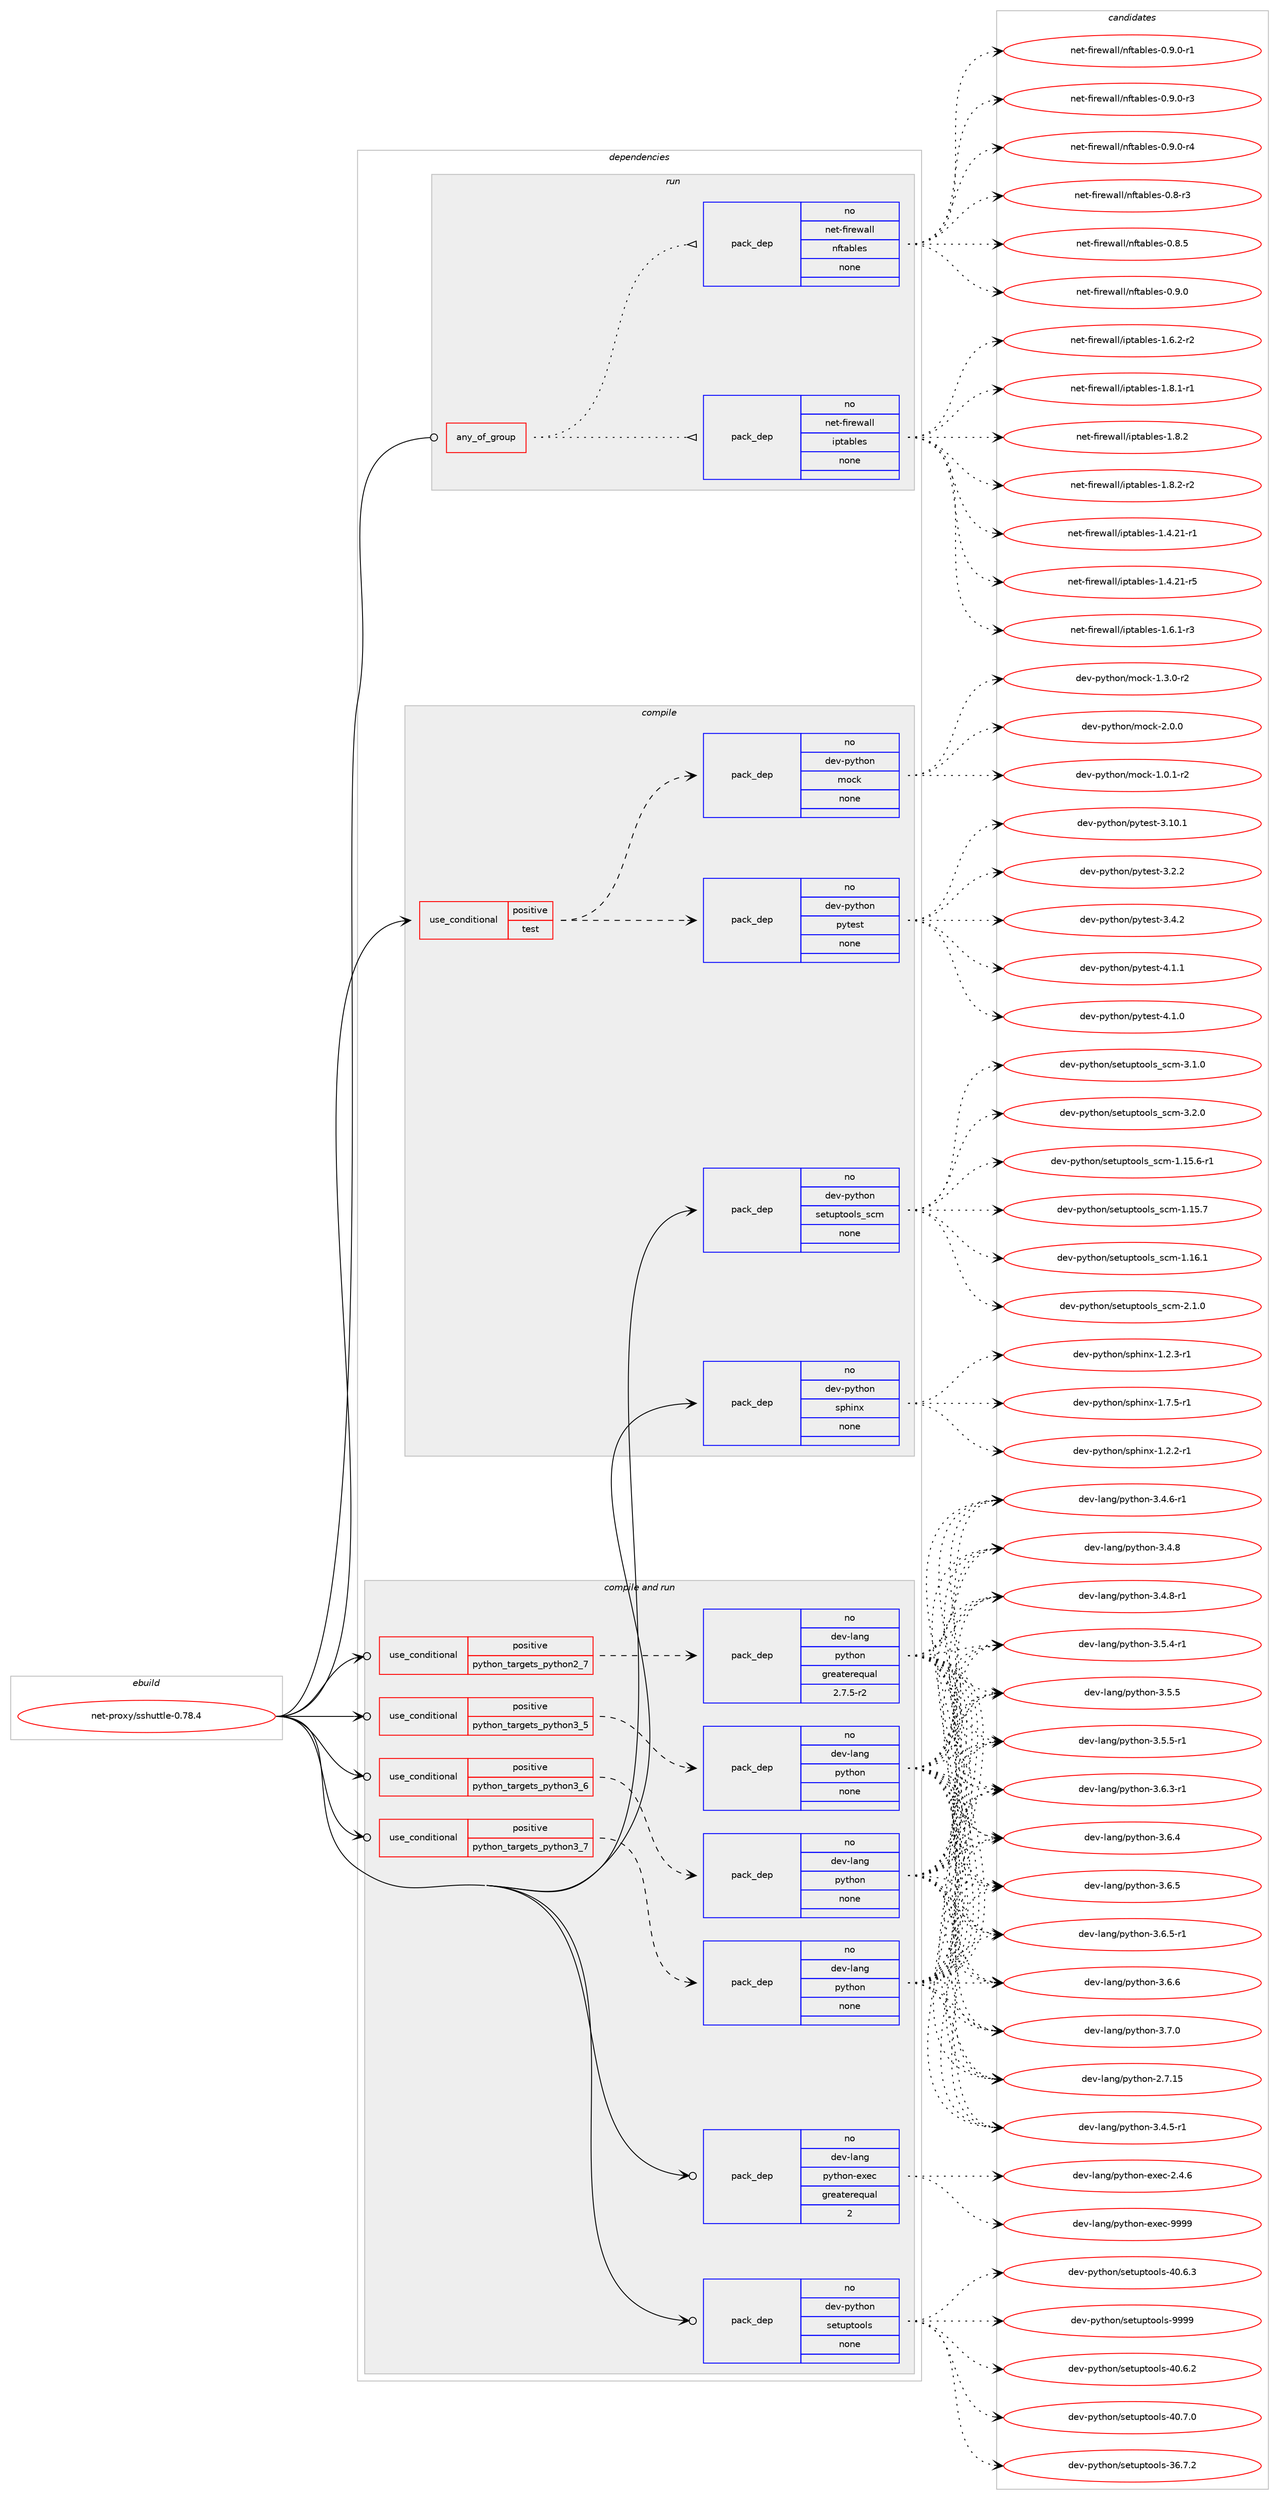 digraph prolog {

# *************
# Graph options
# *************

newrank=true;
concentrate=true;
compound=true;
graph [rankdir=LR,fontname=Helvetica,fontsize=10,ranksep=1.5];#, ranksep=2.5, nodesep=0.2];
edge  [arrowhead=vee];
node  [fontname=Helvetica,fontsize=10];

# **********
# The ebuild
# **********

subgraph cluster_leftcol {
color=gray;
rank=same;
label=<<i>ebuild</i>>;
id [label="net-proxy/sshuttle-0.78.4", color=red, width=4, href="../net-proxy/sshuttle-0.78.4.svg"];
}

# ****************
# The dependencies
# ****************

subgraph cluster_midcol {
color=gray;
label=<<i>dependencies</i>>;
subgraph cluster_compile {
fillcolor="#eeeeee";
style=filled;
label=<<i>compile</i>>;
subgraph cond836 {
dependency4685 [label=<<TABLE BORDER="0" CELLBORDER="1" CELLSPACING="0" CELLPADDING="4"><TR><TD ROWSPAN="3" CELLPADDING="10">use_conditional</TD></TR><TR><TD>positive</TD></TR><TR><TD>test</TD></TR></TABLE>>, shape=none, color=red];
subgraph pack3722 {
dependency4686 [label=<<TABLE BORDER="0" CELLBORDER="1" CELLSPACING="0" CELLPADDING="4" WIDTH="220"><TR><TD ROWSPAN="6" CELLPADDING="30">pack_dep</TD></TR><TR><TD WIDTH="110">no</TD></TR><TR><TD>dev-python</TD></TR><TR><TD>pytest</TD></TR><TR><TD>none</TD></TR><TR><TD></TD></TR></TABLE>>, shape=none, color=blue];
}
dependency4685:e -> dependency4686:w [weight=20,style="dashed",arrowhead="vee"];
subgraph pack3723 {
dependency4687 [label=<<TABLE BORDER="0" CELLBORDER="1" CELLSPACING="0" CELLPADDING="4" WIDTH="220"><TR><TD ROWSPAN="6" CELLPADDING="30">pack_dep</TD></TR><TR><TD WIDTH="110">no</TD></TR><TR><TD>dev-python</TD></TR><TR><TD>mock</TD></TR><TR><TD>none</TD></TR><TR><TD></TD></TR></TABLE>>, shape=none, color=blue];
}
dependency4685:e -> dependency4687:w [weight=20,style="dashed",arrowhead="vee"];
}
id:e -> dependency4685:w [weight=20,style="solid",arrowhead="vee"];
subgraph pack3724 {
dependency4688 [label=<<TABLE BORDER="0" CELLBORDER="1" CELLSPACING="0" CELLPADDING="4" WIDTH="220"><TR><TD ROWSPAN="6" CELLPADDING="30">pack_dep</TD></TR><TR><TD WIDTH="110">no</TD></TR><TR><TD>dev-python</TD></TR><TR><TD>setuptools_scm</TD></TR><TR><TD>none</TD></TR><TR><TD></TD></TR></TABLE>>, shape=none, color=blue];
}
id:e -> dependency4688:w [weight=20,style="solid",arrowhead="vee"];
subgraph pack3725 {
dependency4689 [label=<<TABLE BORDER="0" CELLBORDER="1" CELLSPACING="0" CELLPADDING="4" WIDTH="220"><TR><TD ROWSPAN="6" CELLPADDING="30">pack_dep</TD></TR><TR><TD WIDTH="110">no</TD></TR><TR><TD>dev-python</TD></TR><TR><TD>sphinx</TD></TR><TR><TD>none</TD></TR><TR><TD></TD></TR></TABLE>>, shape=none, color=blue];
}
id:e -> dependency4689:w [weight=20,style="solid",arrowhead="vee"];
}
subgraph cluster_compileandrun {
fillcolor="#eeeeee";
style=filled;
label=<<i>compile and run</i>>;
subgraph cond837 {
dependency4690 [label=<<TABLE BORDER="0" CELLBORDER="1" CELLSPACING="0" CELLPADDING="4"><TR><TD ROWSPAN="3" CELLPADDING="10">use_conditional</TD></TR><TR><TD>positive</TD></TR><TR><TD>python_targets_python2_7</TD></TR></TABLE>>, shape=none, color=red];
subgraph pack3726 {
dependency4691 [label=<<TABLE BORDER="0" CELLBORDER="1" CELLSPACING="0" CELLPADDING="4" WIDTH="220"><TR><TD ROWSPAN="6" CELLPADDING="30">pack_dep</TD></TR><TR><TD WIDTH="110">no</TD></TR><TR><TD>dev-lang</TD></TR><TR><TD>python</TD></TR><TR><TD>greaterequal</TD></TR><TR><TD>2.7.5-r2</TD></TR></TABLE>>, shape=none, color=blue];
}
dependency4690:e -> dependency4691:w [weight=20,style="dashed",arrowhead="vee"];
}
id:e -> dependency4690:w [weight=20,style="solid",arrowhead="odotvee"];
subgraph cond838 {
dependency4692 [label=<<TABLE BORDER="0" CELLBORDER="1" CELLSPACING="0" CELLPADDING="4"><TR><TD ROWSPAN="3" CELLPADDING="10">use_conditional</TD></TR><TR><TD>positive</TD></TR><TR><TD>python_targets_python3_5</TD></TR></TABLE>>, shape=none, color=red];
subgraph pack3727 {
dependency4693 [label=<<TABLE BORDER="0" CELLBORDER="1" CELLSPACING="0" CELLPADDING="4" WIDTH="220"><TR><TD ROWSPAN="6" CELLPADDING="30">pack_dep</TD></TR><TR><TD WIDTH="110">no</TD></TR><TR><TD>dev-lang</TD></TR><TR><TD>python</TD></TR><TR><TD>none</TD></TR><TR><TD></TD></TR></TABLE>>, shape=none, color=blue];
}
dependency4692:e -> dependency4693:w [weight=20,style="dashed",arrowhead="vee"];
}
id:e -> dependency4692:w [weight=20,style="solid",arrowhead="odotvee"];
subgraph cond839 {
dependency4694 [label=<<TABLE BORDER="0" CELLBORDER="1" CELLSPACING="0" CELLPADDING="4"><TR><TD ROWSPAN="3" CELLPADDING="10">use_conditional</TD></TR><TR><TD>positive</TD></TR><TR><TD>python_targets_python3_6</TD></TR></TABLE>>, shape=none, color=red];
subgraph pack3728 {
dependency4695 [label=<<TABLE BORDER="0" CELLBORDER="1" CELLSPACING="0" CELLPADDING="4" WIDTH="220"><TR><TD ROWSPAN="6" CELLPADDING="30">pack_dep</TD></TR><TR><TD WIDTH="110">no</TD></TR><TR><TD>dev-lang</TD></TR><TR><TD>python</TD></TR><TR><TD>none</TD></TR><TR><TD></TD></TR></TABLE>>, shape=none, color=blue];
}
dependency4694:e -> dependency4695:w [weight=20,style="dashed",arrowhead="vee"];
}
id:e -> dependency4694:w [weight=20,style="solid",arrowhead="odotvee"];
subgraph cond840 {
dependency4696 [label=<<TABLE BORDER="0" CELLBORDER="1" CELLSPACING="0" CELLPADDING="4"><TR><TD ROWSPAN="3" CELLPADDING="10">use_conditional</TD></TR><TR><TD>positive</TD></TR><TR><TD>python_targets_python3_7</TD></TR></TABLE>>, shape=none, color=red];
subgraph pack3729 {
dependency4697 [label=<<TABLE BORDER="0" CELLBORDER="1" CELLSPACING="0" CELLPADDING="4" WIDTH="220"><TR><TD ROWSPAN="6" CELLPADDING="30">pack_dep</TD></TR><TR><TD WIDTH="110">no</TD></TR><TR><TD>dev-lang</TD></TR><TR><TD>python</TD></TR><TR><TD>none</TD></TR><TR><TD></TD></TR></TABLE>>, shape=none, color=blue];
}
dependency4696:e -> dependency4697:w [weight=20,style="dashed",arrowhead="vee"];
}
id:e -> dependency4696:w [weight=20,style="solid",arrowhead="odotvee"];
subgraph pack3730 {
dependency4698 [label=<<TABLE BORDER="0" CELLBORDER="1" CELLSPACING="0" CELLPADDING="4" WIDTH="220"><TR><TD ROWSPAN="6" CELLPADDING="30">pack_dep</TD></TR><TR><TD WIDTH="110">no</TD></TR><TR><TD>dev-lang</TD></TR><TR><TD>python-exec</TD></TR><TR><TD>greaterequal</TD></TR><TR><TD>2</TD></TR></TABLE>>, shape=none, color=blue];
}
id:e -> dependency4698:w [weight=20,style="solid",arrowhead="odotvee"];
subgraph pack3731 {
dependency4699 [label=<<TABLE BORDER="0" CELLBORDER="1" CELLSPACING="0" CELLPADDING="4" WIDTH="220"><TR><TD ROWSPAN="6" CELLPADDING="30">pack_dep</TD></TR><TR><TD WIDTH="110">no</TD></TR><TR><TD>dev-python</TD></TR><TR><TD>setuptools</TD></TR><TR><TD>none</TD></TR><TR><TD></TD></TR></TABLE>>, shape=none, color=blue];
}
id:e -> dependency4699:w [weight=20,style="solid",arrowhead="odotvee"];
}
subgraph cluster_run {
fillcolor="#eeeeee";
style=filled;
label=<<i>run</i>>;
subgraph any126 {
dependency4700 [label=<<TABLE BORDER="0" CELLBORDER="1" CELLSPACING="0" CELLPADDING="4"><TR><TD CELLPADDING="10">any_of_group</TD></TR></TABLE>>, shape=none, color=red];subgraph pack3732 {
dependency4701 [label=<<TABLE BORDER="0" CELLBORDER="1" CELLSPACING="0" CELLPADDING="4" WIDTH="220"><TR><TD ROWSPAN="6" CELLPADDING="30">pack_dep</TD></TR><TR><TD WIDTH="110">no</TD></TR><TR><TD>net-firewall</TD></TR><TR><TD>iptables</TD></TR><TR><TD>none</TD></TR><TR><TD></TD></TR></TABLE>>, shape=none, color=blue];
}
dependency4700:e -> dependency4701:w [weight=20,style="dotted",arrowhead="oinv"];
subgraph pack3733 {
dependency4702 [label=<<TABLE BORDER="0" CELLBORDER="1" CELLSPACING="0" CELLPADDING="4" WIDTH="220"><TR><TD ROWSPAN="6" CELLPADDING="30">pack_dep</TD></TR><TR><TD WIDTH="110">no</TD></TR><TR><TD>net-firewall</TD></TR><TR><TD>nftables</TD></TR><TR><TD>none</TD></TR><TR><TD></TD></TR></TABLE>>, shape=none, color=blue];
}
dependency4700:e -> dependency4702:w [weight=20,style="dotted",arrowhead="oinv"];
}
id:e -> dependency4700:w [weight=20,style="solid",arrowhead="odot"];
}
}

# **************
# The candidates
# **************

subgraph cluster_choices {
rank=same;
color=gray;
label=<<i>candidates</i>>;

subgraph choice3722 {
color=black;
nodesep=1;
choice1001011184511212111610411111047112121116101115116455246494648 [label="dev-python/pytest-4.1.0", color=red, width=4,href="../dev-python/pytest-4.1.0.svg"];
choice100101118451121211161041111104711212111610111511645514649484649 [label="dev-python/pytest-3.10.1", color=red, width=4,href="../dev-python/pytest-3.10.1.svg"];
choice1001011184511212111610411111047112121116101115116455146504650 [label="dev-python/pytest-3.2.2", color=red, width=4,href="../dev-python/pytest-3.2.2.svg"];
choice1001011184511212111610411111047112121116101115116455146524650 [label="dev-python/pytest-3.4.2", color=red, width=4,href="../dev-python/pytest-3.4.2.svg"];
choice1001011184511212111610411111047112121116101115116455246494649 [label="dev-python/pytest-4.1.1", color=red, width=4,href="../dev-python/pytest-4.1.1.svg"];
dependency4686:e -> choice1001011184511212111610411111047112121116101115116455246494648:w [style=dotted,weight="100"];
dependency4686:e -> choice100101118451121211161041111104711212111610111511645514649484649:w [style=dotted,weight="100"];
dependency4686:e -> choice1001011184511212111610411111047112121116101115116455146504650:w [style=dotted,weight="100"];
dependency4686:e -> choice1001011184511212111610411111047112121116101115116455146524650:w [style=dotted,weight="100"];
dependency4686:e -> choice1001011184511212111610411111047112121116101115116455246494649:w [style=dotted,weight="100"];
}
subgraph choice3723 {
color=black;
nodesep=1;
choice1001011184511212111610411111047109111991074549464846494511450 [label="dev-python/mock-1.0.1-r2", color=red, width=4,href="../dev-python/mock-1.0.1-r2.svg"];
choice1001011184511212111610411111047109111991074549465146484511450 [label="dev-python/mock-1.3.0-r2", color=red, width=4,href="../dev-python/mock-1.3.0-r2.svg"];
choice100101118451121211161041111104710911199107455046484648 [label="dev-python/mock-2.0.0", color=red, width=4,href="../dev-python/mock-2.0.0.svg"];
dependency4687:e -> choice1001011184511212111610411111047109111991074549464846494511450:w [style=dotted,weight="100"];
dependency4687:e -> choice1001011184511212111610411111047109111991074549465146484511450:w [style=dotted,weight="100"];
dependency4687:e -> choice100101118451121211161041111104710911199107455046484648:w [style=dotted,weight="100"];
}
subgraph choice3724 {
color=black;
nodesep=1;
choice10010111845112121116104111110471151011161171121161111111081159511599109454946495346544511449 [label="dev-python/setuptools_scm-1.15.6-r1", color=red, width=4,href="../dev-python/setuptools_scm-1.15.6-r1.svg"];
choice1001011184511212111610411111047115101116117112116111111108115951159910945494649534655 [label="dev-python/setuptools_scm-1.15.7", color=red, width=4,href="../dev-python/setuptools_scm-1.15.7.svg"];
choice1001011184511212111610411111047115101116117112116111111108115951159910945494649544649 [label="dev-python/setuptools_scm-1.16.1", color=red, width=4,href="../dev-python/setuptools_scm-1.16.1.svg"];
choice10010111845112121116104111110471151011161171121161111111081159511599109455046494648 [label="dev-python/setuptools_scm-2.1.0", color=red, width=4,href="../dev-python/setuptools_scm-2.1.0.svg"];
choice10010111845112121116104111110471151011161171121161111111081159511599109455146494648 [label="dev-python/setuptools_scm-3.1.0", color=red, width=4,href="../dev-python/setuptools_scm-3.1.0.svg"];
choice10010111845112121116104111110471151011161171121161111111081159511599109455146504648 [label="dev-python/setuptools_scm-3.2.0", color=red, width=4,href="../dev-python/setuptools_scm-3.2.0.svg"];
dependency4688:e -> choice10010111845112121116104111110471151011161171121161111111081159511599109454946495346544511449:w [style=dotted,weight="100"];
dependency4688:e -> choice1001011184511212111610411111047115101116117112116111111108115951159910945494649534655:w [style=dotted,weight="100"];
dependency4688:e -> choice1001011184511212111610411111047115101116117112116111111108115951159910945494649544649:w [style=dotted,weight="100"];
dependency4688:e -> choice10010111845112121116104111110471151011161171121161111111081159511599109455046494648:w [style=dotted,weight="100"];
dependency4688:e -> choice10010111845112121116104111110471151011161171121161111111081159511599109455146494648:w [style=dotted,weight="100"];
dependency4688:e -> choice10010111845112121116104111110471151011161171121161111111081159511599109455146504648:w [style=dotted,weight="100"];
}
subgraph choice3725 {
color=black;
nodesep=1;
choice10010111845112121116104111110471151121041051101204549465046504511449 [label="dev-python/sphinx-1.2.2-r1", color=red, width=4,href="../dev-python/sphinx-1.2.2-r1.svg"];
choice10010111845112121116104111110471151121041051101204549465046514511449 [label="dev-python/sphinx-1.2.3-r1", color=red, width=4,href="../dev-python/sphinx-1.2.3-r1.svg"];
choice10010111845112121116104111110471151121041051101204549465546534511449 [label="dev-python/sphinx-1.7.5-r1", color=red, width=4,href="../dev-python/sphinx-1.7.5-r1.svg"];
dependency4689:e -> choice10010111845112121116104111110471151121041051101204549465046504511449:w [style=dotted,weight="100"];
dependency4689:e -> choice10010111845112121116104111110471151121041051101204549465046514511449:w [style=dotted,weight="100"];
dependency4689:e -> choice10010111845112121116104111110471151121041051101204549465546534511449:w [style=dotted,weight="100"];
}
subgraph choice3726 {
color=black;
nodesep=1;
choice10010111845108971101034711212111610411111045504655464953 [label="dev-lang/python-2.7.15", color=red, width=4,href="../dev-lang/python-2.7.15.svg"];
choice1001011184510897110103471121211161041111104551465246534511449 [label="dev-lang/python-3.4.5-r1", color=red, width=4,href="../dev-lang/python-3.4.5-r1.svg"];
choice1001011184510897110103471121211161041111104551465246544511449 [label="dev-lang/python-3.4.6-r1", color=red, width=4,href="../dev-lang/python-3.4.6-r1.svg"];
choice100101118451089711010347112121116104111110455146524656 [label="dev-lang/python-3.4.8", color=red, width=4,href="../dev-lang/python-3.4.8.svg"];
choice1001011184510897110103471121211161041111104551465246564511449 [label="dev-lang/python-3.4.8-r1", color=red, width=4,href="../dev-lang/python-3.4.8-r1.svg"];
choice1001011184510897110103471121211161041111104551465346524511449 [label="dev-lang/python-3.5.4-r1", color=red, width=4,href="../dev-lang/python-3.5.4-r1.svg"];
choice100101118451089711010347112121116104111110455146534653 [label="dev-lang/python-3.5.5", color=red, width=4,href="../dev-lang/python-3.5.5.svg"];
choice1001011184510897110103471121211161041111104551465346534511449 [label="dev-lang/python-3.5.5-r1", color=red, width=4,href="../dev-lang/python-3.5.5-r1.svg"];
choice1001011184510897110103471121211161041111104551465446514511449 [label="dev-lang/python-3.6.3-r1", color=red, width=4,href="../dev-lang/python-3.6.3-r1.svg"];
choice100101118451089711010347112121116104111110455146544652 [label="dev-lang/python-3.6.4", color=red, width=4,href="../dev-lang/python-3.6.4.svg"];
choice100101118451089711010347112121116104111110455146544653 [label="dev-lang/python-3.6.5", color=red, width=4,href="../dev-lang/python-3.6.5.svg"];
choice1001011184510897110103471121211161041111104551465446534511449 [label="dev-lang/python-3.6.5-r1", color=red, width=4,href="../dev-lang/python-3.6.5-r1.svg"];
choice100101118451089711010347112121116104111110455146544654 [label="dev-lang/python-3.6.6", color=red, width=4,href="../dev-lang/python-3.6.6.svg"];
choice100101118451089711010347112121116104111110455146554648 [label="dev-lang/python-3.7.0", color=red, width=4,href="../dev-lang/python-3.7.0.svg"];
dependency4691:e -> choice10010111845108971101034711212111610411111045504655464953:w [style=dotted,weight="100"];
dependency4691:e -> choice1001011184510897110103471121211161041111104551465246534511449:w [style=dotted,weight="100"];
dependency4691:e -> choice1001011184510897110103471121211161041111104551465246544511449:w [style=dotted,weight="100"];
dependency4691:e -> choice100101118451089711010347112121116104111110455146524656:w [style=dotted,weight="100"];
dependency4691:e -> choice1001011184510897110103471121211161041111104551465246564511449:w [style=dotted,weight="100"];
dependency4691:e -> choice1001011184510897110103471121211161041111104551465346524511449:w [style=dotted,weight="100"];
dependency4691:e -> choice100101118451089711010347112121116104111110455146534653:w [style=dotted,weight="100"];
dependency4691:e -> choice1001011184510897110103471121211161041111104551465346534511449:w [style=dotted,weight="100"];
dependency4691:e -> choice1001011184510897110103471121211161041111104551465446514511449:w [style=dotted,weight="100"];
dependency4691:e -> choice100101118451089711010347112121116104111110455146544652:w [style=dotted,weight="100"];
dependency4691:e -> choice100101118451089711010347112121116104111110455146544653:w [style=dotted,weight="100"];
dependency4691:e -> choice1001011184510897110103471121211161041111104551465446534511449:w [style=dotted,weight="100"];
dependency4691:e -> choice100101118451089711010347112121116104111110455146544654:w [style=dotted,weight="100"];
dependency4691:e -> choice100101118451089711010347112121116104111110455146554648:w [style=dotted,weight="100"];
}
subgraph choice3727 {
color=black;
nodesep=1;
choice10010111845108971101034711212111610411111045504655464953 [label="dev-lang/python-2.7.15", color=red, width=4,href="../dev-lang/python-2.7.15.svg"];
choice1001011184510897110103471121211161041111104551465246534511449 [label="dev-lang/python-3.4.5-r1", color=red, width=4,href="../dev-lang/python-3.4.5-r1.svg"];
choice1001011184510897110103471121211161041111104551465246544511449 [label="dev-lang/python-3.4.6-r1", color=red, width=4,href="../dev-lang/python-3.4.6-r1.svg"];
choice100101118451089711010347112121116104111110455146524656 [label="dev-lang/python-3.4.8", color=red, width=4,href="../dev-lang/python-3.4.8.svg"];
choice1001011184510897110103471121211161041111104551465246564511449 [label="dev-lang/python-3.4.8-r1", color=red, width=4,href="../dev-lang/python-3.4.8-r1.svg"];
choice1001011184510897110103471121211161041111104551465346524511449 [label="dev-lang/python-3.5.4-r1", color=red, width=4,href="../dev-lang/python-3.5.4-r1.svg"];
choice100101118451089711010347112121116104111110455146534653 [label="dev-lang/python-3.5.5", color=red, width=4,href="../dev-lang/python-3.5.5.svg"];
choice1001011184510897110103471121211161041111104551465346534511449 [label="dev-lang/python-3.5.5-r1", color=red, width=4,href="../dev-lang/python-3.5.5-r1.svg"];
choice1001011184510897110103471121211161041111104551465446514511449 [label="dev-lang/python-3.6.3-r1", color=red, width=4,href="../dev-lang/python-3.6.3-r1.svg"];
choice100101118451089711010347112121116104111110455146544652 [label="dev-lang/python-3.6.4", color=red, width=4,href="../dev-lang/python-3.6.4.svg"];
choice100101118451089711010347112121116104111110455146544653 [label="dev-lang/python-3.6.5", color=red, width=4,href="../dev-lang/python-3.6.5.svg"];
choice1001011184510897110103471121211161041111104551465446534511449 [label="dev-lang/python-3.6.5-r1", color=red, width=4,href="../dev-lang/python-3.6.5-r1.svg"];
choice100101118451089711010347112121116104111110455146544654 [label="dev-lang/python-3.6.6", color=red, width=4,href="../dev-lang/python-3.6.6.svg"];
choice100101118451089711010347112121116104111110455146554648 [label="dev-lang/python-3.7.0", color=red, width=4,href="../dev-lang/python-3.7.0.svg"];
dependency4693:e -> choice10010111845108971101034711212111610411111045504655464953:w [style=dotted,weight="100"];
dependency4693:e -> choice1001011184510897110103471121211161041111104551465246534511449:w [style=dotted,weight="100"];
dependency4693:e -> choice1001011184510897110103471121211161041111104551465246544511449:w [style=dotted,weight="100"];
dependency4693:e -> choice100101118451089711010347112121116104111110455146524656:w [style=dotted,weight="100"];
dependency4693:e -> choice1001011184510897110103471121211161041111104551465246564511449:w [style=dotted,weight="100"];
dependency4693:e -> choice1001011184510897110103471121211161041111104551465346524511449:w [style=dotted,weight="100"];
dependency4693:e -> choice100101118451089711010347112121116104111110455146534653:w [style=dotted,weight="100"];
dependency4693:e -> choice1001011184510897110103471121211161041111104551465346534511449:w [style=dotted,weight="100"];
dependency4693:e -> choice1001011184510897110103471121211161041111104551465446514511449:w [style=dotted,weight="100"];
dependency4693:e -> choice100101118451089711010347112121116104111110455146544652:w [style=dotted,weight="100"];
dependency4693:e -> choice100101118451089711010347112121116104111110455146544653:w [style=dotted,weight="100"];
dependency4693:e -> choice1001011184510897110103471121211161041111104551465446534511449:w [style=dotted,weight="100"];
dependency4693:e -> choice100101118451089711010347112121116104111110455146544654:w [style=dotted,weight="100"];
dependency4693:e -> choice100101118451089711010347112121116104111110455146554648:w [style=dotted,weight="100"];
}
subgraph choice3728 {
color=black;
nodesep=1;
choice10010111845108971101034711212111610411111045504655464953 [label="dev-lang/python-2.7.15", color=red, width=4,href="../dev-lang/python-2.7.15.svg"];
choice1001011184510897110103471121211161041111104551465246534511449 [label="dev-lang/python-3.4.5-r1", color=red, width=4,href="../dev-lang/python-3.4.5-r1.svg"];
choice1001011184510897110103471121211161041111104551465246544511449 [label="dev-lang/python-3.4.6-r1", color=red, width=4,href="../dev-lang/python-3.4.6-r1.svg"];
choice100101118451089711010347112121116104111110455146524656 [label="dev-lang/python-3.4.8", color=red, width=4,href="../dev-lang/python-3.4.8.svg"];
choice1001011184510897110103471121211161041111104551465246564511449 [label="dev-lang/python-3.4.8-r1", color=red, width=4,href="../dev-lang/python-3.4.8-r1.svg"];
choice1001011184510897110103471121211161041111104551465346524511449 [label="dev-lang/python-3.5.4-r1", color=red, width=4,href="../dev-lang/python-3.5.4-r1.svg"];
choice100101118451089711010347112121116104111110455146534653 [label="dev-lang/python-3.5.5", color=red, width=4,href="../dev-lang/python-3.5.5.svg"];
choice1001011184510897110103471121211161041111104551465346534511449 [label="dev-lang/python-3.5.5-r1", color=red, width=4,href="../dev-lang/python-3.5.5-r1.svg"];
choice1001011184510897110103471121211161041111104551465446514511449 [label="dev-lang/python-3.6.3-r1", color=red, width=4,href="../dev-lang/python-3.6.3-r1.svg"];
choice100101118451089711010347112121116104111110455146544652 [label="dev-lang/python-3.6.4", color=red, width=4,href="../dev-lang/python-3.6.4.svg"];
choice100101118451089711010347112121116104111110455146544653 [label="dev-lang/python-3.6.5", color=red, width=4,href="../dev-lang/python-3.6.5.svg"];
choice1001011184510897110103471121211161041111104551465446534511449 [label="dev-lang/python-3.6.5-r1", color=red, width=4,href="../dev-lang/python-3.6.5-r1.svg"];
choice100101118451089711010347112121116104111110455146544654 [label="dev-lang/python-3.6.6", color=red, width=4,href="../dev-lang/python-3.6.6.svg"];
choice100101118451089711010347112121116104111110455146554648 [label="dev-lang/python-3.7.0", color=red, width=4,href="../dev-lang/python-3.7.0.svg"];
dependency4695:e -> choice10010111845108971101034711212111610411111045504655464953:w [style=dotted,weight="100"];
dependency4695:e -> choice1001011184510897110103471121211161041111104551465246534511449:w [style=dotted,weight="100"];
dependency4695:e -> choice1001011184510897110103471121211161041111104551465246544511449:w [style=dotted,weight="100"];
dependency4695:e -> choice100101118451089711010347112121116104111110455146524656:w [style=dotted,weight="100"];
dependency4695:e -> choice1001011184510897110103471121211161041111104551465246564511449:w [style=dotted,weight="100"];
dependency4695:e -> choice1001011184510897110103471121211161041111104551465346524511449:w [style=dotted,weight="100"];
dependency4695:e -> choice100101118451089711010347112121116104111110455146534653:w [style=dotted,weight="100"];
dependency4695:e -> choice1001011184510897110103471121211161041111104551465346534511449:w [style=dotted,weight="100"];
dependency4695:e -> choice1001011184510897110103471121211161041111104551465446514511449:w [style=dotted,weight="100"];
dependency4695:e -> choice100101118451089711010347112121116104111110455146544652:w [style=dotted,weight="100"];
dependency4695:e -> choice100101118451089711010347112121116104111110455146544653:w [style=dotted,weight="100"];
dependency4695:e -> choice1001011184510897110103471121211161041111104551465446534511449:w [style=dotted,weight="100"];
dependency4695:e -> choice100101118451089711010347112121116104111110455146544654:w [style=dotted,weight="100"];
dependency4695:e -> choice100101118451089711010347112121116104111110455146554648:w [style=dotted,weight="100"];
}
subgraph choice3729 {
color=black;
nodesep=1;
choice10010111845108971101034711212111610411111045504655464953 [label="dev-lang/python-2.7.15", color=red, width=4,href="../dev-lang/python-2.7.15.svg"];
choice1001011184510897110103471121211161041111104551465246534511449 [label="dev-lang/python-3.4.5-r1", color=red, width=4,href="../dev-lang/python-3.4.5-r1.svg"];
choice1001011184510897110103471121211161041111104551465246544511449 [label="dev-lang/python-3.4.6-r1", color=red, width=4,href="../dev-lang/python-3.4.6-r1.svg"];
choice100101118451089711010347112121116104111110455146524656 [label="dev-lang/python-3.4.8", color=red, width=4,href="../dev-lang/python-3.4.8.svg"];
choice1001011184510897110103471121211161041111104551465246564511449 [label="dev-lang/python-3.4.8-r1", color=red, width=4,href="../dev-lang/python-3.4.8-r1.svg"];
choice1001011184510897110103471121211161041111104551465346524511449 [label="dev-lang/python-3.5.4-r1", color=red, width=4,href="../dev-lang/python-3.5.4-r1.svg"];
choice100101118451089711010347112121116104111110455146534653 [label="dev-lang/python-3.5.5", color=red, width=4,href="../dev-lang/python-3.5.5.svg"];
choice1001011184510897110103471121211161041111104551465346534511449 [label="dev-lang/python-3.5.5-r1", color=red, width=4,href="../dev-lang/python-3.5.5-r1.svg"];
choice1001011184510897110103471121211161041111104551465446514511449 [label="dev-lang/python-3.6.3-r1", color=red, width=4,href="../dev-lang/python-3.6.3-r1.svg"];
choice100101118451089711010347112121116104111110455146544652 [label="dev-lang/python-3.6.4", color=red, width=4,href="../dev-lang/python-3.6.4.svg"];
choice100101118451089711010347112121116104111110455146544653 [label="dev-lang/python-3.6.5", color=red, width=4,href="../dev-lang/python-3.6.5.svg"];
choice1001011184510897110103471121211161041111104551465446534511449 [label="dev-lang/python-3.6.5-r1", color=red, width=4,href="../dev-lang/python-3.6.5-r1.svg"];
choice100101118451089711010347112121116104111110455146544654 [label="dev-lang/python-3.6.6", color=red, width=4,href="../dev-lang/python-3.6.6.svg"];
choice100101118451089711010347112121116104111110455146554648 [label="dev-lang/python-3.7.0", color=red, width=4,href="../dev-lang/python-3.7.0.svg"];
dependency4697:e -> choice10010111845108971101034711212111610411111045504655464953:w [style=dotted,weight="100"];
dependency4697:e -> choice1001011184510897110103471121211161041111104551465246534511449:w [style=dotted,weight="100"];
dependency4697:e -> choice1001011184510897110103471121211161041111104551465246544511449:w [style=dotted,weight="100"];
dependency4697:e -> choice100101118451089711010347112121116104111110455146524656:w [style=dotted,weight="100"];
dependency4697:e -> choice1001011184510897110103471121211161041111104551465246564511449:w [style=dotted,weight="100"];
dependency4697:e -> choice1001011184510897110103471121211161041111104551465346524511449:w [style=dotted,weight="100"];
dependency4697:e -> choice100101118451089711010347112121116104111110455146534653:w [style=dotted,weight="100"];
dependency4697:e -> choice1001011184510897110103471121211161041111104551465346534511449:w [style=dotted,weight="100"];
dependency4697:e -> choice1001011184510897110103471121211161041111104551465446514511449:w [style=dotted,weight="100"];
dependency4697:e -> choice100101118451089711010347112121116104111110455146544652:w [style=dotted,weight="100"];
dependency4697:e -> choice100101118451089711010347112121116104111110455146544653:w [style=dotted,weight="100"];
dependency4697:e -> choice1001011184510897110103471121211161041111104551465446534511449:w [style=dotted,weight="100"];
dependency4697:e -> choice100101118451089711010347112121116104111110455146544654:w [style=dotted,weight="100"];
dependency4697:e -> choice100101118451089711010347112121116104111110455146554648:w [style=dotted,weight="100"];
}
subgraph choice3730 {
color=black;
nodesep=1;
choice1001011184510897110103471121211161041111104510112010199455046524654 [label="dev-lang/python-exec-2.4.6", color=red, width=4,href="../dev-lang/python-exec-2.4.6.svg"];
choice10010111845108971101034711212111610411111045101120101994557575757 [label="dev-lang/python-exec-9999", color=red, width=4,href="../dev-lang/python-exec-9999.svg"];
dependency4698:e -> choice1001011184510897110103471121211161041111104510112010199455046524654:w [style=dotted,weight="100"];
dependency4698:e -> choice10010111845108971101034711212111610411111045101120101994557575757:w [style=dotted,weight="100"];
}
subgraph choice3731 {
color=black;
nodesep=1;
choice100101118451121211161041111104711510111611711211611111110811545524846544650 [label="dev-python/setuptools-40.6.2", color=red, width=4,href="../dev-python/setuptools-40.6.2.svg"];
choice100101118451121211161041111104711510111611711211611111110811545524846554648 [label="dev-python/setuptools-40.7.0", color=red, width=4,href="../dev-python/setuptools-40.7.0.svg"];
choice100101118451121211161041111104711510111611711211611111110811545515446554650 [label="dev-python/setuptools-36.7.2", color=red, width=4,href="../dev-python/setuptools-36.7.2.svg"];
choice100101118451121211161041111104711510111611711211611111110811545524846544651 [label="dev-python/setuptools-40.6.3", color=red, width=4,href="../dev-python/setuptools-40.6.3.svg"];
choice10010111845112121116104111110471151011161171121161111111081154557575757 [label="dev-python/setuptools-9999", color=red, width=4,href="../dev-python/setuptools-9999.svg"];
dependency4699:e -> choice100101118451121211161041111104711510111611711211611111110811545524846544650:w [style=dotted,weight="100"];
dependency4699:e -> choice100101118451121211161041111104711510111611711211611111110811545524846554648:w [style=dotted,weight="100"];
dependency4699:e -> choice100101118451121211161041111104711510111611711211611111110811545515446554650:w [style=dotted,weight="100"];
dependency4699:e -> choice100101118451121211161041111104711510111611711211611111110811545524846544651:w [style=dotted,weight="100"];
dependency4699:e -> choice10010111845112121116104111110471151011161171121161111111081154557575757:w [style=dotted,weight="100"];
}
subgraph choice3732 {
color=black;
nodesep=1;
choice1101011164510210511410111997108108471051121169798108101115454946524650494511449 [label="net-firewall/iptables-1.4.21-r1", color=red, width=4,href="../net-firewall/iptables-1.4.21-r1.svg"];
choice1101011164510210511410111997108108471051121169798108101115454946524650494511453 [label="net-firewall/iptables-1.4.21-r5", color=red, width=4,href="../net-firewall/iptables-1.4.21-r5.svg"];
choice11010111645102105114101119971081084710511211697981081011154549465446494511451 [label="net-firewall/iptables-1.6.1-r3", color=red, width=4,href="../net-firewall/iptables-1.6.1-r3.svg"];
choice11010111645102105114101119971081084710511211697981081011154549465446504511450 [label="net-firewall/iptables-1.6.2-r2", color=red, width=4,href="../net-firewall/iptables-1.6.2-r2.svg"];
choice11010111645102105114101119971081084710511211697981081011154549465646494511449 [label="net-firewall/iptables-1.8.1-r1", color=red, width=4,href="../net-firewall/iptables-1.8.1-r1.svg"];
choice1101011164510210511410111997108108471051121169798108101115454946564650 [label="net-firewall/iptables-1.8.2", color=red, width=4,href="../net-firewall/iptables-1.8.2.svg"];
choice11010111645102105114101119971081084710511211697981081011154549465646504511450 [label="net-firewall/iptables-1.8.2-r2", color=red, width=4,href="../net-firewall/iptables-1.8.2-r2.svg"];
dependency4701:e -> choice1101011164510210511410111997108108471051121169798108101115454946524650494511449:w [style=dotted,weight="100"];
dependency4701:e -> choice1101011164510210511410111997108108471051121169798108101115454946524650494511453:w [style=dotted,weight="100"];
dependency4701:e -> choice11010111645102105114101119971081084710511211697981081011154549465446494511451:w [style=dotted,weight="100"];
dependency4701:e -> choice11010111645102105114101119971081084710511211697981081011154549465446504511450:w [style=dotted,weight="100"];
dependency4701:e -> choice11010111645102105114101119971081084710511211697981081011154549465646494511449:w [style=dotted,weight="100"];
dependency4701:e -> choice1101011164510210511410111997108108471051121169798108101115454946564650:w [style=dotted,weight="100"];
dependency4701:e -> choice11010111645102105114101119971081084710511211697981081011154549465646504511450:w [style=dotted,weight="100"];
}
subgraph choice3733 {
color=black;
nodesep=1;
choice1101011164510210511410111997108108471101021169798108101115454846564511451 [label="net-firewall/nftables-0.8-r3", color=red, width=4,href="../net-firewall/nftables-0.8-r3.svg"];
choice1101011164510210511410111997108108471101021169798108101115454846564653 [label="net-firewall/nftables-0.8.5", color=red, width=4,href="../net-firewall/nftables-0.8.5.svg"];
choice1101011164510210511410111997108108471101021169798108101115454846574648 [label="net-firewall/nftables-0.9.0", color=red, width=4,href="../net-firewall/nftables-0.9.0.svg"];
choice11010111645102105114101119971081084711010211697981081011154548465746484511449 [label="net-firewall/nftables-0.9.0-r1", color=red, width=4,href="../net-firewall/nftables-0.9.0-r1.svg"];
choice11010111645102105114101119971081084711010211697981081011154548465746484511451 [label="net-firewall/nftables-0.9.0-r3", color=red, width=4,href="../net-firewall/nftables-0.9.0-r3.svg"];
choice11010111645102105114101119971081084711010211697981081011154548465746484511452 [label="net-firewall/nftables-0.9.0-r4", color=red, width=4,href="../net-firewall/nftables-0.9.0-r4.svg"];
dependency4702:e -> choice1101011164510210511410111997108108471101021169798108101115454846564511451:w [style=dotted,weight="100"];
dependency4702:e -> choice1101011164510210511410111997108108471101021169798108101115454846564653:w [style=dotted,weight="100"];
dependency4702:e -> choice1101011164510210511410111997108108471101021169798108101115454846574648:w [style=dotted,weight="100"];
dependency4702:e -> choice11010111645102105114101119971081084711010211697981081011154548465746484511449:w [style=dotted,weight="100"];
dependency4702:e -> choice11010111645102105114101119971081084711010211697981081011154548465746484511451:w [style=dotted,weight="100"];
dependency4702:e -> choice11010111645102105114101119971081084711010211697981081011154548465746484511452:w [style=dotted,weight="100"];
}
}

}
